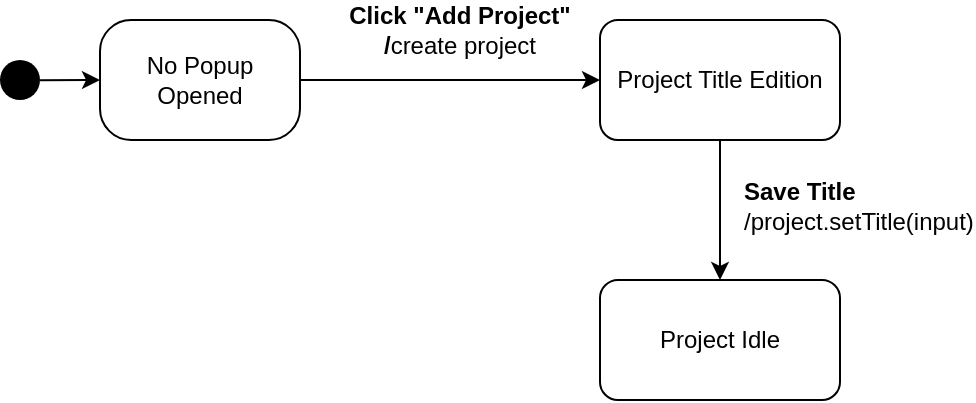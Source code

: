 <mxfile>
    <diagram id="jvSaRyRy9VlixMWbLIwb" name="Page-1">
        <mxGraphModel dx="816" dy="713" grid="1" gridSize="10" guides="1" tooltips="1" connect="1" arrows="1" fold="1" page="1" pageScale="1" pageWidth="850" pageHeight="1100" math="0" shadow="0">
            <root>
                <mxCell id="0"/>
                <mxCell id="1" parent="0"/>
                <mxCell id="40" style="edgeStyle=none;html=1;exitX=1;exitY=0.5;exitDx=0;exitDy=0;" parent="1" source="28" target="30" edge="1">
                    <mxGeometry relative="1" as="geometry"/>
                </mxCell>
                <mxCell id="28" value="No Popup Opened" style="rounded=1;whiteSpace=wrap;html=1;arcSize=26;" parent="1" vertex="1">
                    <mxGeometry x="220" y="100" width="100" height="60" as="geometry"/>
                </mxCell>
                <mxCell id="29" value="&lt;div&gt;&lt;b&gt;Click &quot;Add Project&quot;&lt;/b&gt;&lt;/div&gt;&lt;div&gt;&lt;b&gt;/&lt;/b&gt;create project&lt;/div&gt;" style="text;html=1;strokeColor=none;fillColor=none;align=center;verticalAlign=middle;whiteSpace=wrap;rounded=0;fontSize=12;" parent="1" vertex="1">
                    <mxGeometry x="340" y="90" width="120" height="30" as="geometry"/>
                </mxCell>
                <mxCell id="30" value="Project Title Edition" style="rounded=1;whiteSpace=wrap;html=1;" parent="1" vertex="1">
                    <mxGeometry x="470" y="100" width="120" height="60" as="geometry"/>
                </mxCell>
                <mxCell id="31" style="edgeStyle=none;html=1;fontSize=12;entryX=0;entryY=0.5;entryDx=0;entryDy=0;" parent="1" source="32" target="28" edge="1">
                    <mxGeometry relative="1" as="geometry">
                        <mxPoint x="360" y="90.0" as="targetPoint"/>
                    </mxGeometry>
                </mxCell>
                <mxCell id="32" value="" style="ellipse;fillColor=#000000;strokeColor=none;" parent="1" vertex="1">
                    <mxGeometry x="170" y="120" width="20" height="20" as="geometry"/>
                </mxCell>
                <mxCell id="34" value="Project Idle" style="rounded=1;whiteSpace=wrap;html=1;fontSize=12;" parent="1" vertex="1">
                    <mxGeometry x="470" y="230" width="120" height="60" as="geometry"/>
                </mxCell>
                <mxCell id="35" style="edgeStyle=none;html=1;fontSize=12;" parent="1" source="30" edge="1">
                    <mxGeometry relative="1" as="geometry">
                        <mxPoint x="490" y="190" as="sourcePoint"/>
                        <mxPoint x="530" y="230" as="targetPoint"/>
                    </mxGeometry>
                </mxCell>
                <mxCell id="36" value="&lt;b&gt;Save Title&lt;/b&gt;&lt;br&gt;/project.setTitle(input)" style="edgeLabel;html=1;align=left;verticalAlign=middle;resizable=0;points=[];fontSize=12;labelBackgroundColor=none;" parent="35" vertex="1" connectable="0">
                    <mxGeometry x="-0.317" relative="1" as="geometry">
                        <mxPoint x="10" y="9" as="offset"/>
                    </mxGeometry>
                </mxCell>
            </root>
        </mxGraphModel>
    </diagram>
</mxfile>